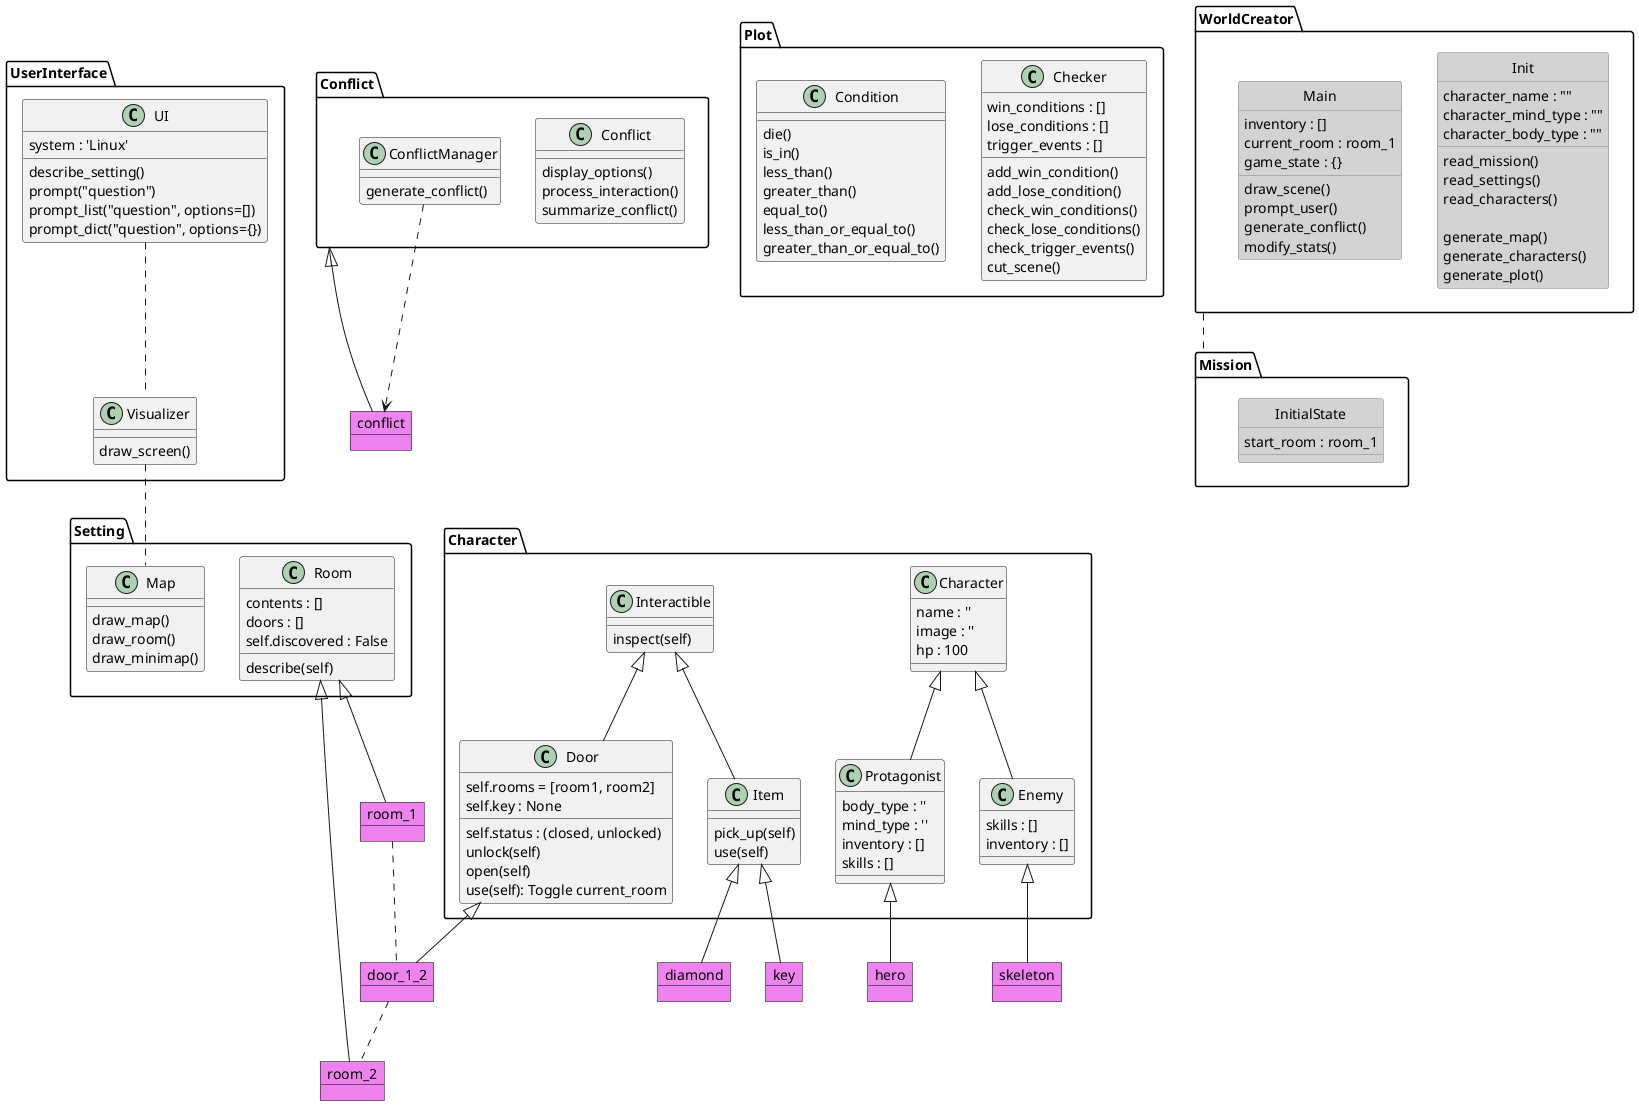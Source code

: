 @startuml
' Packages for the Adventure RPG

'===============================================================================
' SKINPARAMS
'-------------------------------------------------------------------------------
skinparam class {
    BorderColor<<Module>> Gray
    BackgroundColor<<Module>> LightGray
}
skinparam object {
    BorderColor Black
    BackgroundColor Violet
}


'===============================================================================
' PACKAGES
'-------------------------------------------------------------------------------
'_______________________________________________________________________________
package Setting <<Folder>> {
    class Room {
        contents : []
        doors : []
        self.discovered : False
        describe(self)
    }

    class Map {
        draw_map()
        draw_room()
        draw_minimap()
    }
}

'_______________________________________________________________________________
package Character <<Folder>> {
    class Character {
        name : ''
        image : ''
        hp : 100
    }
    class Protagonist {
        body_type : ''
        mind_type : ''
        inventory : []
        skills : []
    }

    '----------------------------------
    class Enemy {
        skills : []
        inventory : []
    }
    Character <|-- Protagonist
    Character <|-- Enemy

    '----------------------------------
    class Interactible {
        inspect(self)
    }
    class Item {
        pick_up(self)
        use(self)
    }   
    Interactible <|-- Item

    '----------------------------------
    class Door {
        self.rooms = [room1, room2]
        self.key : None
        self.status : (closed, unlocked)
        unlock(self)
        open(self)
        'toggle current_room between rooms in self.rooms
        use(self): Toggle current_room
    }
    Interactible <|-- Door
}

'_______________________________________________________________________________
package Conflict <<Folder>> {
    class Conflict {
        display_options()
        process_interaction()
        summarize_conflict()
    }

    class ConflictManager {
        generate_conflict()
    }
}

'_______________________________________________________________________________
package UserInterface <<Folder>> {
    class UI {
        system : 'Linux'

        describe_setting()
        prompt("question")
        prompt_list("question", options=[])
        prompt_dict("question", options={})
    }

    class Visualizer {
        draw_screen()
    }
}

'_______________________________________________________________________________
package Plot <<Folder>> {
    class Checker {
        win_conditions : []
        lose_conditions : []
        trigger_events : []

        add_win_condition()
        add_lose_condition()
        check_win_conditions()
        check_lose_conditions()
        check_trigger_events()
        cut_scene()
    }

    '----------------------------------
    class Condition {
        die()
        is_in()
        less_than()
        greater_than()
        equal_to()
        less_than_or_equal_to()
        greater_than_or_equal_to()
    }
}

'_______________________________________________________________________________
package WorldCreator <<Folder>> {
    class Init <<Module>> {
        ' VARIABLES
        character_name : ""
        character_mind_type : ""
        character_body_type : ""

        ' METHODS
        read_mission()
        read_settings()
        read_characters()
        
        generate_map()
        generate_characters()
        generate_plot()
    }

    '----------------------------------
    class Main <<Module>> {
        ' VARIABLES
        inventory : []
        current_room : room_1
        game_state : {}

        ' METHODS
        draw_scene()
        prompt_user()
        generate_conflict()
        modify_stats()
    }
}

'_______________________________________________________________________________
package Mission <<Folder>> {
    class InitialState <<Module>> {
        start_room : room_1
    }

    'class Generator {
    '}
}


'===============================================================================
' OBJECTS, INSTANTIATORS, and RELATIONSHIPS
'-------------------------------------------------------------------------------
WorldCreator .. Mission

object hero
Protagonist <|-- hero

object skeleton
Enemy <|-- skeleton

object diamond
Item <|-- diamond

object key
Item <|-- key

object conflict
Conflict <|-- conflict
ConflictManager ..> conflict

object room_1
object room_2
Room <|-- room_1
Room <|-- room_2

object door_1_2
Door <|-- door_1_2
room_1 .. door_1_2
door_1_2 .. room_2

UI .. Visualizer
Visualizer .. Map


'===============================================================================
' FORMATTING & LAYOUT
'-------------------------------------------------------------------------------
hide <<Module>> circle
hide <<Module>> stereotype
hide <<Object>> circle
hide <<Object>> stereotype
'===============================================================================
@enduml
